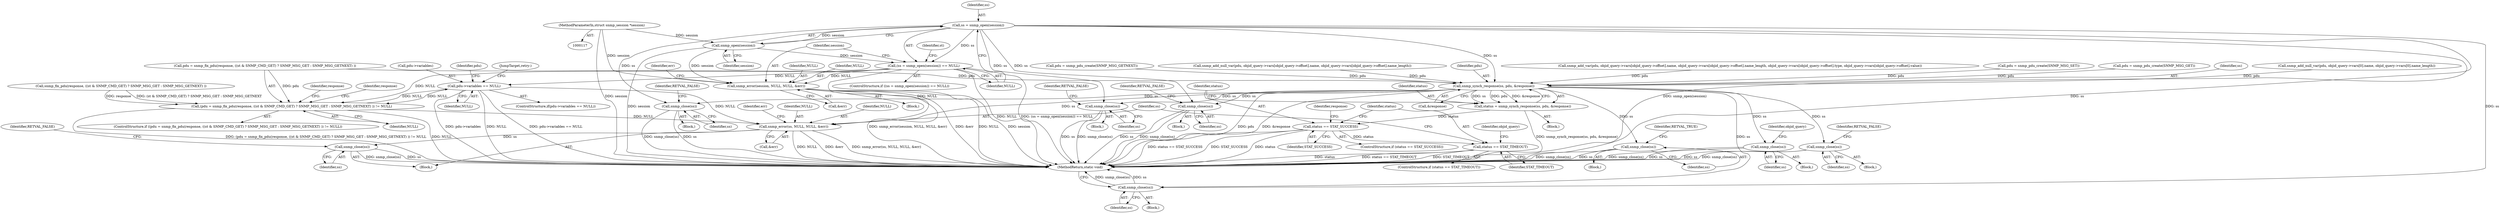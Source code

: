 digraph "0_php_cab1c3b3708eead315e033359d07049b23b147a3_5@API" {
"1000197" [label="(Call,ss = snmp_open(session))"];
"1000199" [label="(Call,snmp_open(session))"];
"1000120" [label="(MethodParameterIn,struct snmp_session *session)"];
"1000196" [label="(Call,(ss = snmp_open(session)) == NULL)"];
"1000203" [label="(Call,snmp_error(session, NULL, NULL, &err))"];
"1000444" [label="(Call,pdu->variables == NULL)"];
"1001084" [label="(Call,(pdu = snmp_fix_pdu(response, ((st & SNMP_CMD_GET) ? SNMP_MSG_GET : SNMP_MSG_GETNEXT) )) != NULL)"];
"1001132" [label="(Call,snmp_error(ss, NULL, NULL, &err))"];
"1001147" [label="(Call,snmp_close(ss))"];
"1000317" [label="(Call,snmp_close(ss))"];
"1000417" [label="(Call,snmp_close(ss))"];
"1000452" [label="(Call,snmp_close(ss))"];
"1000459" [label="(Call,snmp_synch_response(ss, pdu, &response))"];
"1000457" [label="(Call,status = snmp_synch_response(ss, pdu, &response))"];
"1000465" [label="(Call,status == STAT_SUCCESS)"];
"1001115" [label="(Call,status == STAT_TIMEOUT)"];
"1000496" [label="(Call,snmp_close(ss))"];
"1001102" [label="(Call,snmp_close(ss))"];
"1001126" [label="(Call,snmp_close(ss))"];
"1001156" [label="(Call,snmp_close(ss))"];
"1001157" [label="(Identifier,ss)"];
"1000498" [label="(Identifier,RETVAL_TRUE)"];
"1000200" [label="(Identifier,session)"];
"1000452" [label="(Call,snmp_close(ss))"];
"1000207" [label="(Call,&err)"];
"1000210" [label="(Identifier,err)"];
"1001128" [label="(Identifier,RETVAL_FALSE)"];
"1000199" [label="(Call,snmp_open(session))"];
"1001101" [label="(Identifier,response)"];
"1001116" [label="(Identifier,status)"];
"1000472" [label="(Identifier,response)"];
"1000228" [label="(Block,)"];
"1001149" [label="(Identifier,RETVAL_FALSE)"];
"1000317" [label="(Call,snmp_close(ss))"];
"1000120" [label="(MethodParameterIn,struct snmp_session *session)"];
"1000319" [label="(Identifier,RETVAL_FALSE)"];
"1001095" [label="(Identifier,NULL)"];
"1000316" [label="(Block,)"];
"1000311" [label="(Call,pdu = snmp_pdu_create(SNMP_MSG_SET))"];
"1000445" [label="(Call,pdu->variables)"];
"1000465" [label="(Call,status == STAT_SUCCESS)"];
"1000195" [label="(ControlStructure,if ((ss = snmp_open(session)) == NULL))"];
"1001127" [label="(Identifier,ss)"];
"1001085" [label="(Call,pdu = snmp_fix_pdu(response, ((st & SNMP_CMD_GET) ? SNMP_MSG_GET : SNMP_MSG_GETNEXT) ))"];
"1000451" [label="(Identifier,pdu)"];
"1001158" [label="(MethodReturn,static void)"];
"1000205" [label="(Identifier,NULL)"];
"1000419" [label="(Identifier,RETVAL_FALSE)"];
"1000466" [label="(Identifier,status)"];
"1000203" [label="(Call,snmp_error(session, NULL, NULL, &err))"];
"1001139" [label="(Identifier,err)"];
"1000459" [label="(Call,snmp_synch_response(ss, pdu, &response))"];
"1000462" [label="(Call,&response)"];
"1000202" [label="(Block,)"];
"1001121" [label="(Identifier,objid_query)"];
"1000216" [label="(Identifier,st)"];
"1000291" [label="(Call,pdu = snmp_pdu_create(SNMP_MSG_GET))"];
"1001118" [label="(Block,)"];
"1001102" [label="(Call,snmp_close(ss))"];
"1000460" [label="(Identifier,ss)"];
"1000268" [label="(Call,snmp_add_null_var(pdu, objid_query->vars[0].name, objid_query->vars[0].name_length))"];
"1000392" [label="(Block,)"];
"1000301" [label="(Call,pdu = snmp_pdu_create(SNMP_MSG_GETNEXT))"];
"1001136" [label="(Call,&err)"];
"1000122" [label="(Block,)"];
"1001126" [label="(Call,snmp_close(ss))"];
"1001087" [label="(Call,snmp_fix_pdu(response, ((st & SNMP_CMD_GET) ? SNMP_MSG_GET : SNMP_MSG_GETNEXT) ))"];
"1000318" [label="(Identifier,ss)"];
"1001098" [label="(Identifier,response)"];
"1000457" [label="(Call,status = snmp_synch_response(ss, pdu, &response))"];
"1000444" [label="(Call,pdu->variables == NULL)"];
"1000458" [label="(Identifier,status)"];
"1000480" [label="(Block,)"];
"1000456" [label="(JumpTarget,retry:)"];
"1000198" [label="(Identifier,ss)"];
"1001148" [label="(Identifier,ss)"];
"1000418" [label="(Identifier,ss)"];
"1001133" [label="(Identifier,ss)"];
"1000453" [label="(Identifier,ss)"];
"1000454" [label="(Identifier,RETVAL_FALSE)"];
"1001103" [label="(Identifier,ss)"];
"1001134" [label="(Identifier,NULL)"];
"1000417" [label="(Call,snmp_close(ss))"];
"1000423" [label="(Call,snmp_add_null_var(pdu, objid_query->vars[objid_query->offset].name, objid_query->vars[objid_query->offset].name_length))"];
"1000204" [label="(Identifier,session)"];
"1001147" [label="(Call,snmp_close(ss))"];
"1001115" [label="(Call,status == STAT_TIMEOUT)"];
"1000201" [label="(Identifier,NULL)"];
"1000497" [label="(Identifier,ss)"];
"1001114" [label="(ControlStructure,if (status == STAT_TIMEOUT))"];
"1000197" [label="(Call,ss = snmp_open(session))"];
"1001083" [label="(ControlStructure,if ((pdu = snmp_fix_pdu(response, ((st & SNMP_CMD_GET) ? SNMP_MSG_GET : SNMP_MSG_GETNEXT) )) != NULL))"];
"1001156" [label="(Call,snmp_close(ss))"];
"1000985" [label="(Block,)"];
"1001106" [label="(Identifier,objid_query)"];
"1000448" [label="(Identifier,NULL)"];
"1001131" [label="(Block,)"];
"1000206" [label="(Identifier,NULL)"];
"1000496" [label="(Call,snmp_close(ss))"];
"1000464" [label="(ControlStructure,if (status == STAT_SUCCESS))"];
"1001135" [label="(Identifier,NULL)"];
"1000461" [label="(Identifier,pdu)"];
"1000354" [label="(Call,snmp_add_var(pdu, objid_query->vars[objid_query->offset].name, objid_query->vars[objid_query->offset].name_length, objid_query->vars[objid_query->offset].type, objid_query->vars[objid_query->offset].value))"];
"1001117" [label="(Identifier,STAT_TIMEOUT)"];
"1000449" [label="(Block,)"];
"1000467" [label="(Identifier,STAT_SUCCESS)"];
"1001132" [label="(Call,snmp_error(ss, NULL, NULL, &err))"];
"1000196" [label="(Call,(ss = snmp_open(session)) == NULL)"];
"1001084" [label="(Call,(pdu = snmp_fix_pdu(response, ((st & SNMP_CMD_GET) ? SNMP_MSG_GET : SNMP_MSG_GETNEXT) )) != NULL)"];
"1000443" [label="(ControlStructure,if(pdu->variables == NULL))"];
"1000197" -> "1000196"  [label="AST: "];
"1000197" -> "1000199"  [label="CFG: "];
"1000198" -> "1000197"  [label="AST: "];
"1000199" -> "1000197"  [label="AST: "];
"1000201" -> "1000197"  [label="CFG: "];
"1000197" -> "1001158"  [label="DDG: snmp_open(session)"];
"1000197" -> "1001158"  [label="DDG: ss"];
"1000197" -> "1000196"  [label="DDG: ss"];
"1000199" -> "1000197"  [label="DDG: session"];
"1000197" -> "1000317"  [label="DDG: ss"];
"1000197" -> "1000417"  [label="DDG: ss"];
"1000197" -> "1000452"  [label="DDG: ss"];
"1000197" -> "1000459"  [label="DDG: ss"];
"1000197" -> "1001156"  [label="DDG: ss"];
"1000199" -> "1000200"  [label="CFG: "];
"1000200" -> "1000199"  [label="AST: "];
"1000199" -> "1001158"  [label="DDG: session"];
"1000199" -> "1000196"  [label="DDG: session"];
"1000120" -> "1000199"  [label="DDG: session"];
"1000199" -> "1000203"  [label="DDG: session"];
"1000120" -> "1000117"  [label="AST: "];
"1000120" -> "1001158"  [label="DDG: session"];
"1000120" -> "1000203"  [label="DDG: session"];
"1000196" -> "1000195"  [label="AST: "];
"1000196" -> "1000201"  [label="CFG: "];
"1000201" -> "1000196"  [label="AST: "];
"1000204" -> "1000196"  [label="CFG: "];
"1000216" -> "1000196"  [label="CFG: "];
"1000196" -> "1001158"  [label="DDG: NULL"];
"1000196" -> "1001158"  [label="DDG: (ss = snmp_open(session)) == NULL"];
"1000196" -> "1000203"  [label="DDG: NULL"];
"1000196" -> "1000444"  [label="DDG: NULL"];
"1000196" -> "1001084"  [label="DDG: NULL"];
"1000196" -> "1001132"  [label="DDG: NULL"];
"1000203" -> "1000202"  [label="AST: "];
"1000203" -> "1000207"  [label="CFG: "];
"1000204" -> "1000203"  [label="AST: "];
"1000205" -> "1000203"  [label="AST: "];
"1000206" -> "1000203"  [label="AST: "];
"1000207" -> "1000203"  [label="AST: "];
"1000210" -> "1000203"  [label="CFG: "];
"1000203" -> "1001158"  [label="DDG: NULL"];
"1000203" -> "1001158"  [label="DDG: snmp_error(session, NULL, NULL, &err)"];
"1000203" -> "1001158"  [label="DDG: &err"];
"1000203" -> "1001158"  [label="DDG: session"];
"1000444" -> "1000443"  [label="AST: "];
"1000444" -> "1000448"  [label="CFG: "];
"1000445" -> "1000444"  [label="AST: "];
"1000448" -> "1000444"  [label="AST: "];
"1000451" -> "1000444"  [label="CFG: "];
"1000456" -> "1000444"  [label="CFG: "];
"1000444" -> "1001158"  [label="DDG: pdu->variables"];
"1000444" -> "1001158"  [label="DDG: NULL"];
"1000444" -> "1001158"  [label="DDG: pdu->variables == NULL"];
"1001084" -> "1000444"  [label="DDG: NULL"];
"1000444" -> "1001084"  [label="DDG: NULL"];
"1000444" -> "1001132"  [label="DDG: NULL"];
"1001084" -> "1001083"  [label="AST: "];
"1001084" -> "1001095"  [label="CFG: "];
"1001085" -> "1001084"  [label="AST: "];
"1001095" -> "1001084"  [label="AST: "];
"1001098" -> "1001084"  [label="CFG: "];
"1001101" -> "1001084"  [label="CFG: "];
"1001084" -> "1001158"  [label="DDG: (pdu = snmp_fix_pdu(response, ((st & SNMP_CMD_GET) ? SNMP_MSG_GET : SNMP_MSG_GETNEXT) )) != NULL"];
"1001084" -> "1001158"  [label="DDG: NULL"];
"1001085" -> "1001084"  [label="DDG: pdu"];
"1001087" -> "1001084"  [label="DDG: response"];
"1001087" -> "1001084"  [label="DDG: (st & SNMP_CMD_GET) ? SNMP_MSG_GET : SNMP_MSG_GETNEXT"];
"1001084" -> "1001132"  [label="DDG: NULL"];
"1001132" -> "1001131"  [label="AST: "];
"1001132" -> "1001136"  [label="CFG: "];
"1001133" -> "1001132"  [label="AST: "];
"1001134" -> "1001132"  [label="AST: "];
"1001135" -> "1001132"  [label="AST: "];
"1001136" -> "1001132"  [label="AST: "];
"1001139" -> "1001132"  [label="CFG: "];
"1001132" -> "1001158"  [label="DDG: NULL"];
"1001132" -> "1001158"  [label="DDG: &err"];
"1001132" -> "1001158"  [label="DDG: snmp_error(ss, NULL, NULL, &err)"];
"1000459" -> "1001132"  [label="DDG: ss"];
"1001132" -> "1001147"  [label="DDG: ss"];
"1001147" -> "1001131"  [label="AST: "];
"1001147" -> "1001148"  [label="CFG: "];
"1001148" -> "1001147"  [label="AST: "];
"1001149" -> "1001147"  [label="CFG: "];
"1001147" -> "1001158"  [label="DDG: ss"];
"1001147" -> "1001158"  [label="DDG: snmp_close(ss)"];
"1000317" -> "1000316"  [label="AST: "];
"1000317" -> "1000318"  [label="CFG: "];
"1000318" -> "1000317"  [label="AST: "];
"1000319" -> "1000317"  [label="CFG: "];
"1000317" -> "1001158"  [label="DDG: ss"];
"1000317" -> "1001158"  [label="DDG: snmp_close(ss)"];
"1000459" -> "1000317"  [label="DDG: ss"];
"1000417" -> "1000392"  [label="AST: "];
"1000417" -> "1000418"  [label="CFG: "];
"1000418" -> "1000417"  [label="AST: "];
"1000419" -> "1000417"  [label="CFG: "];
"1000417" -> "1001158"  [label="DDG: ss"];
"1000417" -> "1001158"  [label="DDG: snmp_close(ss)"];
"1000459" -> "1000417"  [label="DDG: ss"];
"1000452" -> "1000449"  [label="AST: "];
"1000452" -> "1000453"  [label="CFG: "];
"1000453" -> "1000452"  [label="AST: "];
"1000454" -> "1000452"  [label="CFG: "];
"1000452" -> "1001158"  [label="DDG: snmp_close(ss)"];
"1000452" -> "1001158"  [label="DDG: ss"];
"1000459" -> "1000452"  [label="DDG: ss"];
"1000459" -> "1000457"  [label="AST: "];
"1000459" -> "1000462"  [label="CFG: "];
"1000460" -> "1000459"  [label="AST: "];
"1000461" -> "1000459"  [label="AST: "];
"1000462" -> "1000459"  [label="AST: "];
"1000457" -> "1000459"  [label="CFG: "];
"1000459" -> "1001158"  [label="DDG: pdu"];
"1000459" -> "1001158"  [label="DDG: &response"];
"1000459" -> "1000457"  [label="DDG: ss"];
"1000459" -> "1000457"  [label="DDG: pdu"];
"1000459" -> "1000457"  [label="DDG: &response"];
"1000311" -> "1000459"  [label="DDG: pdu"];
"1000291" -> "1000459"  [label="DDG: pdu"];
"1001085" -> "1000459"  [label="DDG: pdu"];
"1000268" -> "1000459"  [label="DDG: pdu"];
"1000423" -> "1000459"  [label="DDG: pdu"];
"1000301" -> "1000459"  [label="DDG: pdu"];
"1000354" -> "1000459"  [label="DDG: pdu"];
"1000459" -> "1000496"  [label="DDG: ss"];
"1000459" -> "1001102"  [label="DDG: ss"];
"1000459" -> "1001126"  [label="DDG: ss"];
"1000459" -> "1001156"  [label="DDG: ss"];
"1000457" -> "1000228"  [label="AST: "];
"1000458" -> "1000457"  [label="AST: "];
"1000466" -> "1000457"  [label="CFG: "];
"1000457" -> "1001158"  [label="DDG: snmp_synch_response(ss, pdu, &response)"];
"1000457" -> "1000465"  [label="DDG: status"];
"1000465" -> "1000464"  [label="AST: "];
"1000465" -> "1000467"  [label="CFG: "];
"1000466" -> "1000465"  [label="AST: "];
"1000467" -> "1000465"  [label="AST: "];
"1000472" -> "1000465"  [label="CFG: "];
"1001116" -> "1000465"  [label="CFG: "];
"1000465" -> "1001158"  [label="DDG: status == STAT_SUCCESS"];
"1000465" -> "1001158"  [label="DDG: STAT_SUCCESS"];
"1000465" -> "1001158"  [label="DDG: status"];
"1000465" -> "1001115"  [label="DDG: status"];
"1001115" -> "1001114"  [label="AST: "];
"1001115" -> "1001117"  [label="CFG: "];
"1001116" -> "1001115"  [label="AST: "];
"1001117" -> "1001115"  [label="AST: "];
"1001121" -> "1001115"  [label="CFG: "];
"1001133" -> "1001115"  [label="CFG: "];
"1001115" -> "1001158"  [label="DDG: status"];
"1001115" -> "1001158"  [label="DDG: status == STAT_TIMEOUT"];
"1001115" -> "1001158"  [label="DDG: STAT_TIMEOUT"];
"1000496" -> "1000480"  [label="AST: "];
"1000496" -> "1000497"  [label="CFG: "];
"1000497" -> "1000496"  [label="AST: "];
"1000498" -> "1000496"  [label="CFG: "];
"1000496" -> "1001158"  [label="DDG: snmp_close(ss)"];
"1000496" -> "1001158"  [label="DDG: ss"];
"1001102" -> "1000985"  [label="AST: "];
"1001102" -> "1001103"  [label="CFG: "];
"1001103" -> "1001102"  [label="AST: "];
"1001106" -> "1001102"  [label="CFG: "];
"1001102" -> "1001158"  [label="DDG: ss"];
"1001102" -> "1001158"  [label="DDG: snmp_close(ss)"];
"1001126" -> "1001118"  [label="AST: "];
"1001126" -> "1001127"  [label="CFG: "];
"1001127" -> "1001126"  [label="AST: "];
"1001128" -> "1001126"  [label="CFG: "];
"1001126" -> "1001158"  [label="DDG: ss"];
"1001126" -> "1001158"  [label="DDG: snmp_close(ss)"];
"1001156" -> "1000122"  [label="AST: "];
"1001156" -> "1001157"  [label="CFG: "];
"1001157" -> "1001156"  [label="AST: "];
"1001158" -> "1001156"  [label="CFG: "];
"1001156" -> "1001158"  [label="DDG: snmp_close(ss)"];
"1001156" -> "1001158"  [label="DDG: ss"];
}
